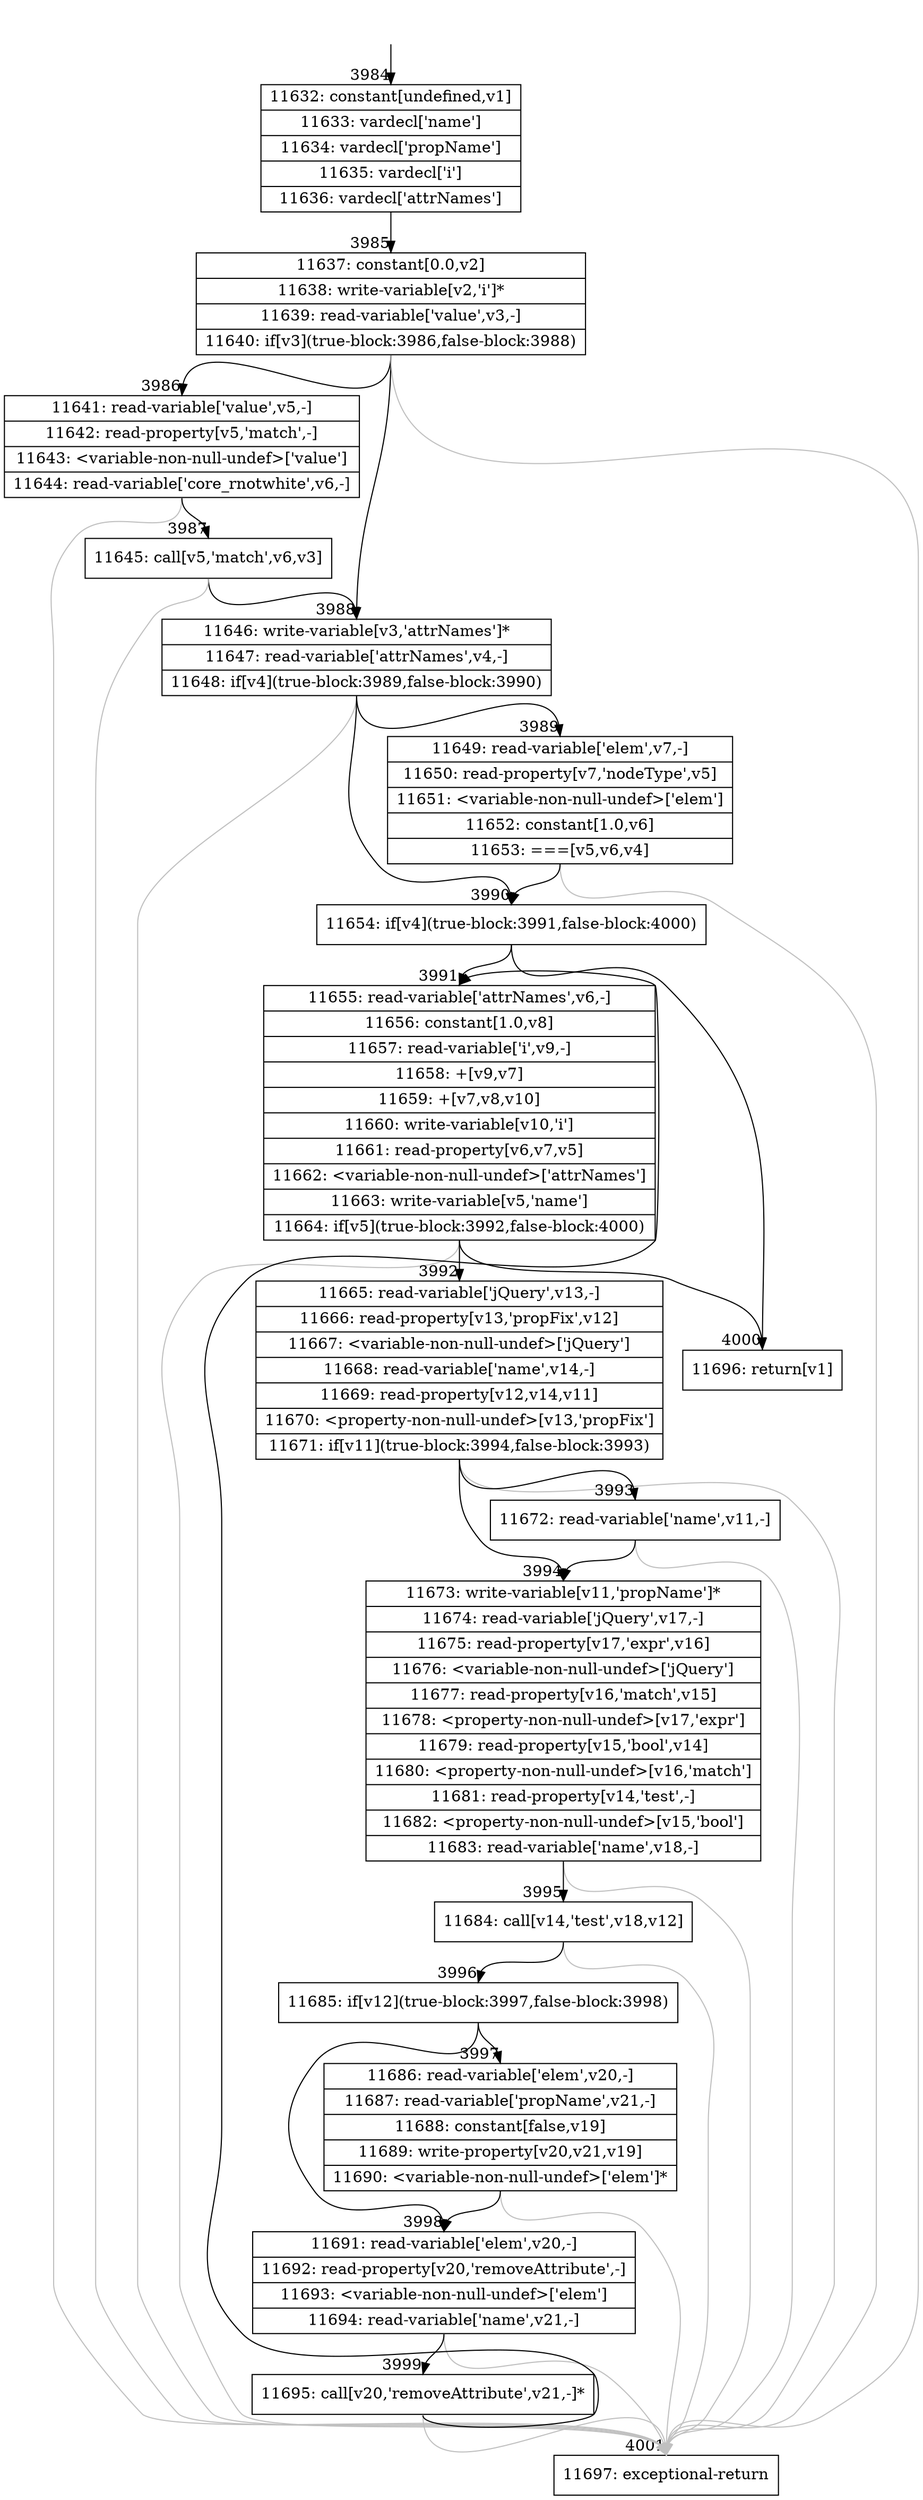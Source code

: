 digraph {
rankdir="TD"
BB_entry263[shape=none,label=""];
BB_entry263 -> BB3984 [tailport=s, headport=n, headlabel="    3984"]
BB3984 [shape=record label="{11632: constant[undefined,v1]|11633: vardecl['name']|11634: vardecl['propName']|11635: vardecl['i']|11636: vardecl['attrNames']}" ] 
BB3984 -> BB3985 [tailport=s, headport=n, headlabel="      3985"]
BB3985 [shape=record label="{11637: constant[0.0,v2]|11638: write-variable[v2,'i']*|11639: read-variable['value',v3,-]|11640: if[v3](true-block:3986,false-block:3988)}" ] 
BB3985 -> BB3988 [tailport=s, headport=n, headlabel="      3988"]
BB3985 -> BB3986 [tailport=s, headport=n, headlabel="      3986"]
BB3985 -> BB4001 [tailport=s, headport=n, color=gray, headlabel="      4001"]
BB3986 [shape=record label="{11641: read-variable['value',v5,-]|11642: read-property[v5,'match',-]|11643: \<variable-non-null-undef\>['value']|11644: read-variable['core_rnotwhite',v6,-]}" ] 
BB3986 -> BB3987 [tailport=s, headport=n, headlabel="      3987"]
BB3986 -> BB4001 [tailport=s, headport=n, color=gray]
BB3987 [shape=record label="{11645: call[v5,'match',v6,v3]}" ] 
BB3987 -> BB3988 [tailport=s, headport=n]
BB3987 -> BB4001 [tailport=s, headport=n, color=gray]
BB3988 [shape=record label="{11646: write-variable[v3,'attrNames']*|11647: read-variable['attrNames',v4,-]|11648: if[v4](true-block:3989,false-block:3990)}" ] 
BB3988 -> BB3990 [tailport=s, headport=n, headlabel="      3990"]
BB3988 -> BB3989 [tailport=s, headport=n, headlabel="      3989"]
BB3988 -> BB4001 [tailport=s, headport=n, color=gray]
BB3989 [shape=record label="{11649: read-variable['elem',v7,-]|11650: read-property[v7,'nodeType',v5]|11651: \<variable-non-null-undef\>['elem']|11652: constant[1.0,v6]|11653: ===[v5,v6,v4]}" ] 
BB3989 -> BB3990 [tailport=s, headport=n]
BB3989 -> BB4001 [tailport=s, headport=n, color=gray]
BB3990 [shape=record label="{11654: if[v4](true-block:3991,false-block:4000)}" ] 
BB3990 -> BB3991 [tailport=s, headport=n, headlabel="      3991"]
BB3990 -> BB4000 [tailport=s, headport=n, headlabel="      4000"]
BB3991 [shape=record label="{11655: read-variable['attrNames',v6,-]|11656: constant[1.0,v8]|11657: read-variable['i',v9,-]|11658: +[v9,v7]|11659: +[v7,v8,v10]|11660: write-variable[v10,'i']|11661: read-property[v6,v7,v5]|11662: \<variable-non-null-undef\>['attrNames']|11663: write-variable[v5,'name']|11664: if[v5](true-block:3992,false-block:4000)}" ] 
BB3991 -> BB3992 [tailport=s, headport=n, headlabel="      3992"]
BB3991 -> BB4000 [tailport=s, headport=n]
BB3991 -> BB4001 [tailport=s, headport=n, color=gray]
BB3992 [shape=record label="{11665: read-variable['jQuery',v13,-]|11666: read-property[v13,'propFix',v12]|11667: \<variable-non-null-undef\>['jQuery']|11668: read-variable['name',v14,-]|11669: read-property[v12,v14,v11]|11670: \<property-non-null-undef\>[v13,'propFix']|11671: if[v11](true-block:3994,false-block:3993)}" ] 
BB3992 -> BB3994 [tailport=s, headport=n, headlabel="      3994"]
BB3992 -> BB3993 [tailport=s, headport=n, headlabel="      3993"]
BB3992 -> BB4001 [tailport=s, headport=n, color=gray]
BB3993 [shape=record label="{11672: read-variable['name',v11,-]}" ] 
BB3993 -> BB3994 [tailport=s, headport=n]
BB3993 -> BB4001 [tailport=s, headport=n, color=gray]
BB3994 [shape=record label="{11673: write-variable[v11,'propName']*|11674: read-variable['jQuery',v17,-]|11675: read-property[v17,'expr',v16]|11676: \<variable-non-null-undef\>['jQuery']|11677: read-property[v16,'match',v15]|11678: \<property-non-null-undef\>[v17,'expr']|11679: read-property[v15,'bool',v14]|11680: \<property-non-null-undef\>[v16,'match']|11681: read-property[v14,'test',-]|11682: \<property-non-null-undef\>[v15,'bool']|11683: read-variable['name',v18,-]}" ] 
BB3994 -> BB3995 [tailport=s, headport=n, headlabel="      3995"]
BB3994 -> BB4001 [tailport=s, headport=n, color=gray]
BB3995 [shape=record label="{11684: call[v14,'test',v18,v12]}" ] 
BB3995 -> BB3996 [tailport=s, headport=n, headlabel="      3996"]
BB3995 -> BB4001 [tailport=s, headport=n, color=gray]
BB3996 [shape=record label="{11685: if[v12](true-block:3997,false-block:3998)}" ] 
BB3996 -> BB3997 [tailport=s, headport=n, headlabel="      3997"]
BB3996 -> BB3998 [tailport=s, headport=n, headlabel="      3998"]
BB3997 [shape=record label="{11686: read-variable['elem',v20,-]|11687: read-variable['propName',v21,-]|11688: constant[false,v19]|11689: write-property[v20,v21,v19]|11690: \<variable-non-null-undef\>['elem']*}" ] 
BB3997 -> BB3998 [tailport=s, headport=n]
BB3997 -> BB4001 [tailport=s, headport=n, color=gray]
BB3998 [shape=record label="{11691: read-variable['elem',v20,-]|11692: read-property[v20,'removeAttribute',-]|11693: \<variable-non-null-undef\>['elem']|11694: read-variable['name',v21,-]}" ] 
BB3998 -> BB3999 [tailport=s, headport=n, headlabel="      3999"]
BB3998 -> BB4001 [tailport=s, headport=n, color=gray]
BB3999 [shape=record label="{11695: call[v20,'removeAttribute',v21,-]*}" ] 
BB3999 -> BB3991 [tailport=s, headport=n]
BB3999 -> BB4001 [tailport=s, headport=n, color=gray]
BB4000 [shape=record label="{11696: return[v1]}" ] 
BB4001 [shape=record label="{11697: exceptional-return}" ] 
}

